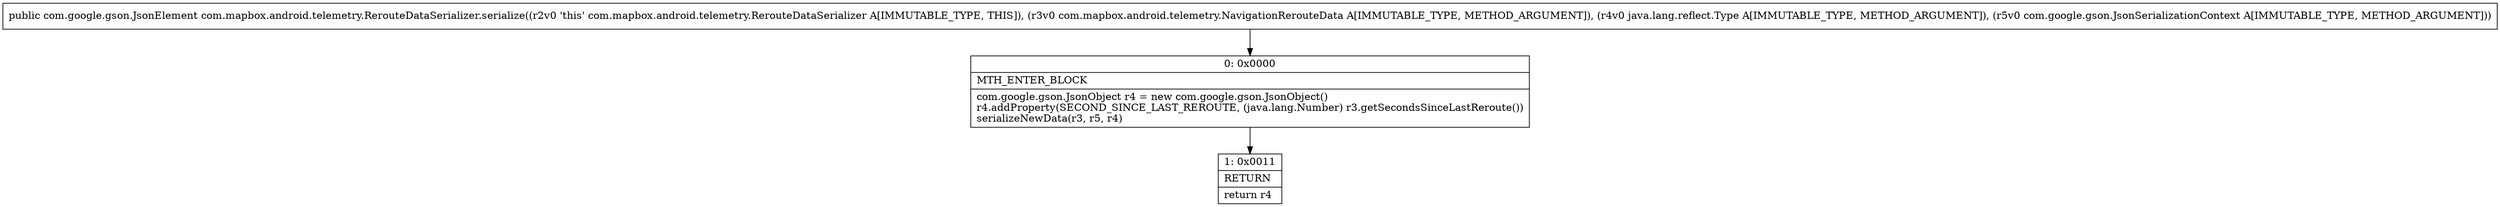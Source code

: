 digraph "CFG forcom.mapbox.android.telemetry.RerouteDataSerializer.serialize(Lcom\/mapbox\/android\/telemetry\/NavigationRerouteData;Ljava\/lang\/reflect\/Type;Lcom\/google\/gson\/JsonSerializationContext;)Lcom\/google\/gson\/JsonElement;" {
Node_0 [shape=record,label="{0\:\ 0x0000|MTH_ENTER_BLOCK\l|com.google.gson.JsonObject r4 = new com.google.gson.JsonObject()\lr4.addProperty(SECOND_SINCE_LAST_REROUTE, (java.lang.Number) r3.getSecondsSinceLastReroute())\lserializeNewData(r3, r5, r4)\l}"];
Node_1 [shape=record,label="{1\:\ 0x0011|RETURN\l|return r4\l}"];
MethodNode[shape=record,label="{public com.google.gson.JsonElement com.mapbox.android.telemetry.RerouteDataSerializer.serialize((r2v0 'this' com.mapbox.android.telemetry.RerouteDataSerializer A[IMMUTABLE_TYPE, THIS]), (r3v0 com.mapbox.android.telemetry.NavigationRerouteData A[IMMUTABLE_TYPE, METHOD_ARGUMENT]), (r4v0 java.lang.reflect.Type A[IMMUTABLE_TYPE, METHOD_ARGUMENT]), (r5v0 com.google.gson.JsonSerializationContext A[IMMUTABLE_TYPE, METHOD_ARGUMENT])) }"];
MethodNode -> Node_0;
Node_0 -> Node_1;
}

